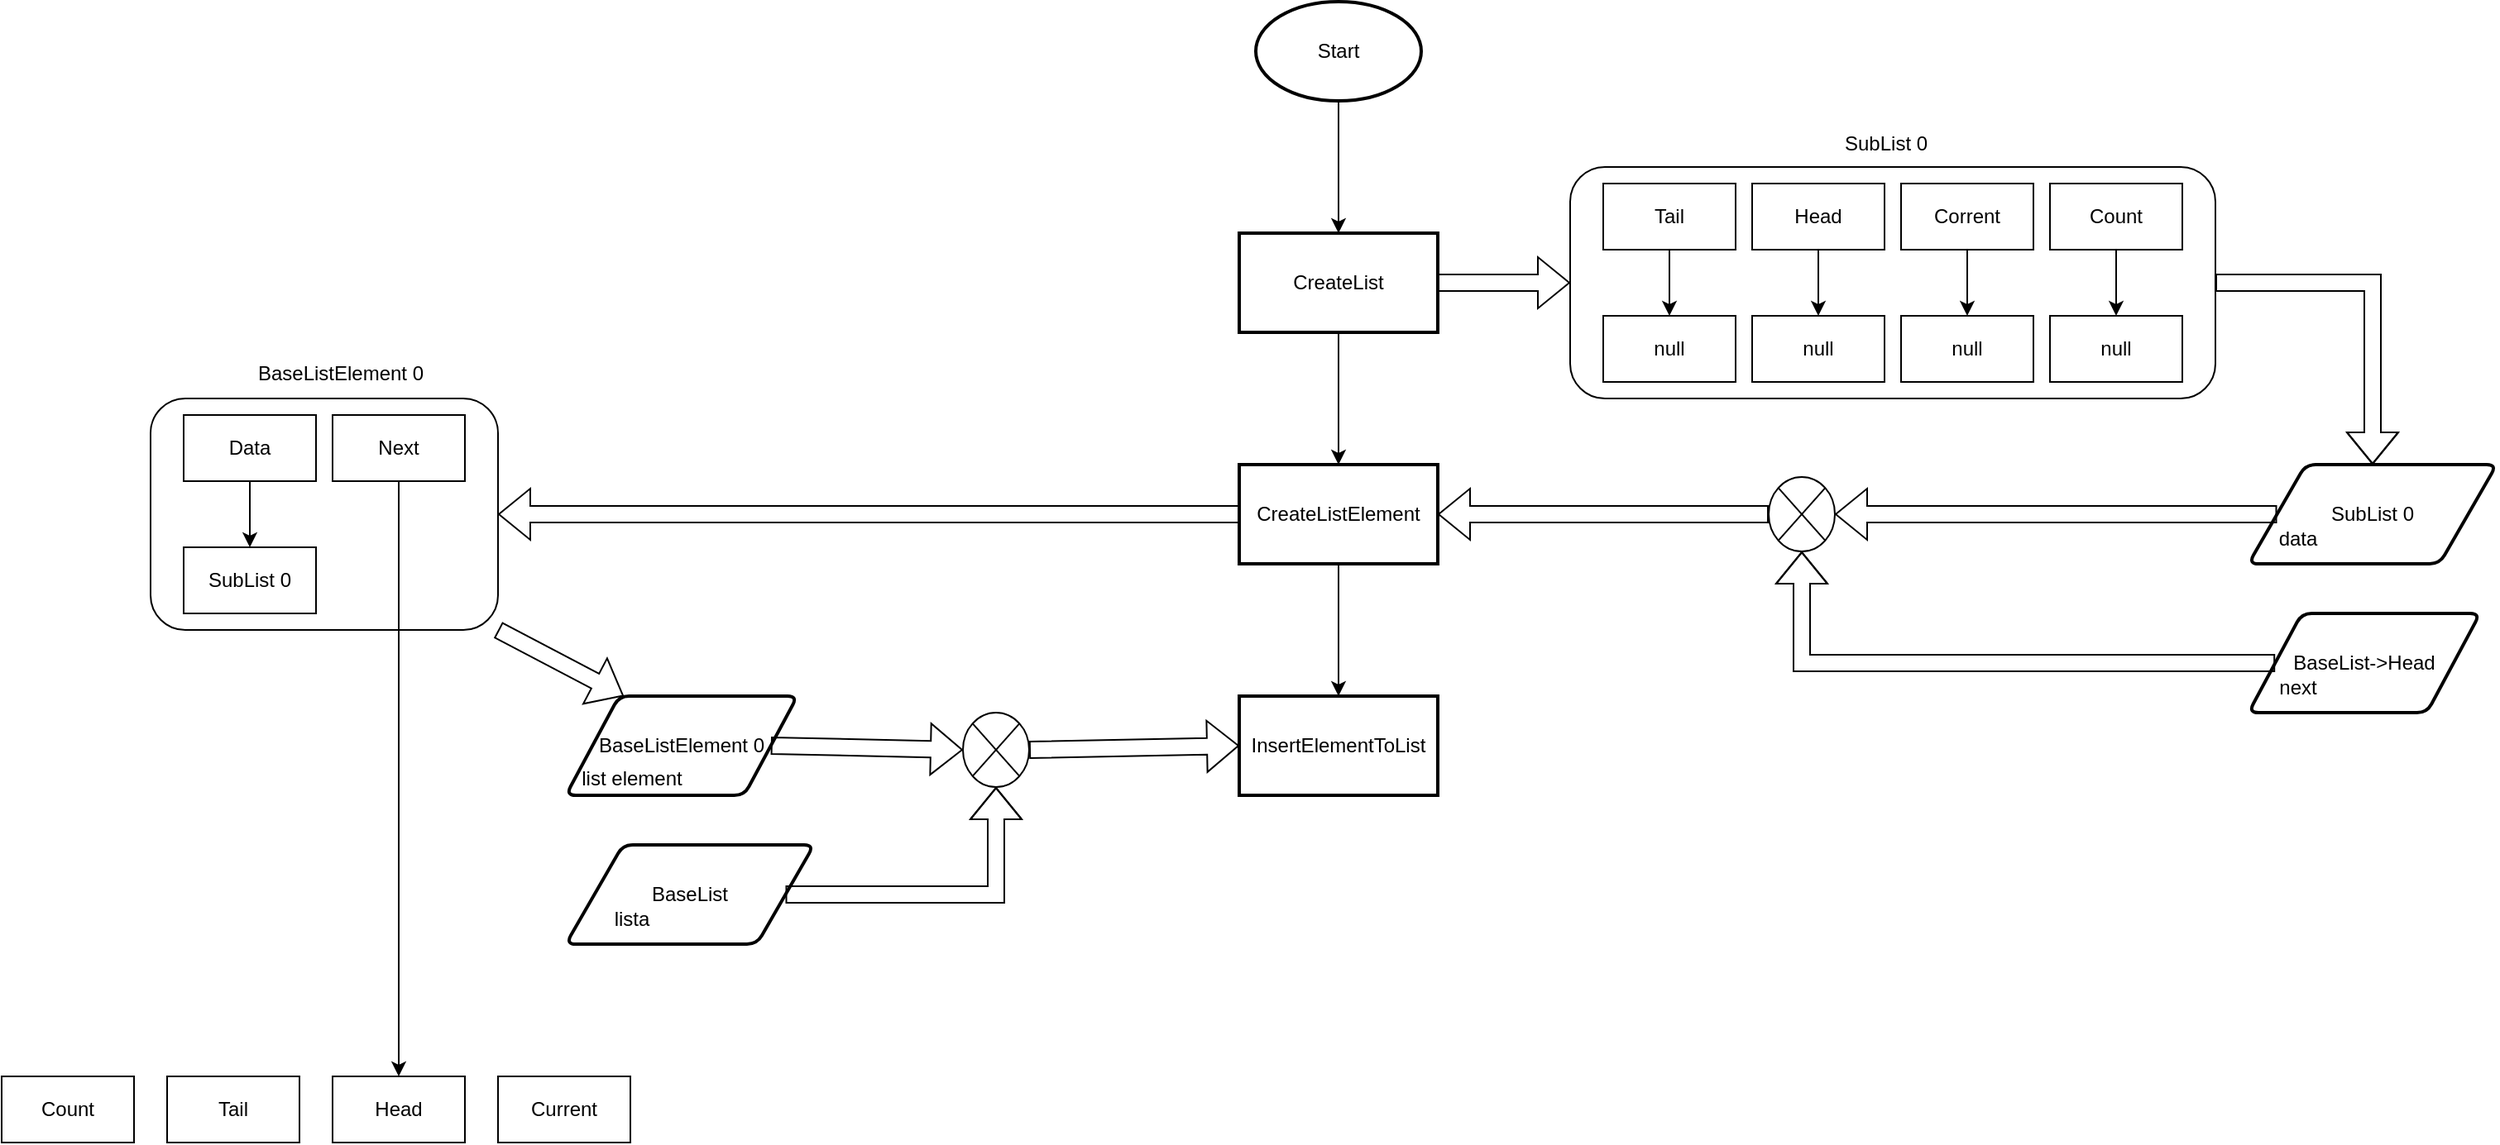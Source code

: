<mxfile version="20.2.3" type="device"><diagram id="NoMA3b4-xiDueNnDrGzJ" name="Strona-1"><mxGraphModel dx="2031" dy="1236" grid="1" gridSize="10" guides="1" tooltips="1" connect="1" arrows="1" fold="1" page="1" pageScale="1" pageWidth="1654" pageHeight="1169" math="0" shadow="0"><root><mxCell id="0"/><mxCell id="1" parent="0"/><mxCell id="ZPTUk8O63N7g1IiZGKGH-3" value="" style="edgeStyle=orthogonalEdgeStyle;rounded=0;orthogonalLoop=1;jettySize=auto;html=1;" edge="1" parent="1" source="ZPTUk8O63N7g1IiZGKGH-1" target="ZPTUk8O63N7g1IiZGKGH-2"><mxGeometry relative="1" as="geometry"/></mxCell><mxCell id="ZPTUk8O63N7g1IiZGKGH-1" value="Start" style="strokeWidth=2;html=1;shape=mxgraph.flowchart.start_1;whiteSpace=wrap;" vertex="1" parent="1"><mxGeometry x="827" y="50" width="100" height="60" as="geometry"/></mxCell><mxCell id="ZPTUk8O63N7g1IiZGKGH-5" value="" style="edgeStyle=orthogonalEdgeStyle;rounded=0;orthogonalLoop=1;jettySize=auto;html=1;" edge="1" parent="1" source="ZPTUk8O63N7g1IiZGKGH-2" target="ZPTUk8O63N7g1IiZGKGH-4"><mxGeometry relative="1" as="geometry"/></mxCell><mxCell id="ZPTUk8O63N7g1IiZGKGH-2" value="CreateList" style="whiteSpace=wrap;html=1;strokeWidth=2;" vertex="1" parent="1"><mxGeometry x="817" y="190" width="120" height="60" as="geometry"/></mxCell><mxCell id="ZPTUk8O63N7g1IiZGKGH-7" value="" style="edgeStyle=orthogonalEdgeStyle;rounded=0;orthogonalLoop=1;jettySize=auto;html=1;" edge="1" parent="1" source="ZPTUk8O63N7g1IiZGKGH-4" target="ZPTUk8O63N7g1IiZGKGH-6"><mxGeometry relative="1" as="geometry"/></mxCell><mxCell id="ZPTUk8O63N7g1IiZGKGH-4" value="CreateListElement" style="whiteSpace=wrap;html=1;strokeWidth=2;" vertex="1" parent="1"><mxGeometry x="817" y="330" width="120" height="60" as="geometry"/></mxCell><mxCell id="ZPTUk8O63N7g1IiZGKGH-6" value="InsertElementToList" style="whiteSpace=wrap;html=1;strokeWidth=2;" vertex="1" parent="1"><mxGeometry x="817" y="470" width="120" height="60" as="geometry"/></mxCell><mxCell id="ZPTUk8O63N7g1IiZGKGH-9" value="SubList 0" style="shape=parallelogram;html=1;strokeWidth=2;perimeter=parallelogramPerimeter;whiteSpace=wrap;rounded=1;arcSize=12;size=0.23;" vertex="1" parent="1"><mxGeometry x="1427" y="330" width="150" height="60" as="geometry"/></mxCell><mxCell id="ZPTUk8O63N7g1IiZGKGH-12" value="BaseList-&amp;gt;Head" style="shape=parallelogram;html=1;strokeWidth=2;perimeter=parallelogramPerimeter;whiteSpace=wrap;rounded=1;arcSize=12;size=0.23;" vertex="1" parent="1"><mxGeometry x="1427" y="420" width="140" height="60" as="geometry"/></mxCell><mxCell id="ZPTUk8O63N7g1IiZGKGH-16" value="data" style="text;html=1;strokeColor=none;fillColor=none;align=center;verticalAlign=middle;whiteSpace=wrap;rounded=0;" vertex="1" parent="1"><mxGeometry x="1427" y="360" width="60" height="30" as="geometry"/></mxCell><mxCell id="ZPTUk8O63N7g1IiZGKGH-17" value="next" style="text;html=1;strokeColor=none;fillColor=none;align=center;verticalAlign=middle;whiteSpace=wrap;rounded=0;" vertex="1" parent="1"><mxGeometry x="1427" y="450" width="60" height="30" as="geometry"/></mxCell><mxCell id="ZPTUk8O63N7g1IiZGKGH-32" value="" style="shape=flexArrow;endArrow=classic;html=1;rounded=0;exitX=1;exitY=0.5;exitDx=0;exitDy=0;entryX=0;entryY=0.5;entryDx=0;entryDy=0;" edge="1" parent="1" source="ZPTUk8O63N7g1IiZGKGH-2" target="ZPTUk8O63N7g1IiZGKGH-18"><mxGeometry width="50" height="50" relative="1" as="geometry"><mxPoint x="957" y="220" as="sourcePoint"/><mxPoint x="1007" y="170" as="targetPoint"/></mxGeometry></mxCell><mxCell id="ZPTUk8O63N7g1IiZGKGH-33" value="" style="group" vertex="1" connectable="0" parent="1"><mxGeometry x="1017" y="150" width="390" height="140" as="geometry"/></mxCell><mxCell id="ZPTUk8O63N7g1IiZGKGH-18" value="" style="rounded=1;whiteSpace=wrap;html=1;" vertex="1" parent="ZPTUk8O63N7g1IiZGKGH-33"><mxGeometry width="390" height="140" as="geometry"/></mxCell><mxCell id="ZPTUk8O63N7g1IiZGKGH-19" value="Tail" style="rounded=0;whiteSpace=wrap;html=1;" vertex="1" parent="ZPTUk8O63N7g1IiZGKGH-33"><mxGeometry x="20" y="10" width="80" height="40" as="geometry"/></mxCell><mxCell id="ZPTUk8O63N7g1IiZGKGH-21" value="Head" style="rounded=0;whiteSpace=wrap;html=1;" vertex="1" parent="ZPTUk8O63N7g1IiZGKGH-33"><mxGeometry x="110" y="10" width="80" height="40" as="geometry"/></mxCell><mxCell id="ZPTUk8O63N7g1IiZGKGH-22" value="Corrent" style="rounded=0;whiteSpace=wrap;html=1;" vertex="1" parent="ZPTUk8O63N7g1IiZGKGH-33"><mxGeometry x="200" y="10" width="80" height="40" as="geometry"/></mxCell><mxCell id="ZPTUk8O63N7g1IiZGKGH-23" value="Count" style="rounded=0;whiteSpace=wrap;html=1;" vertex="1" parent="ZPTUk8O63N7g1IiZGKGH-33"><mxGeometry x="290" y="10" width="80" height="40" as="geometry"/></mxCell><mxCell id="ZPTUk8O63N7g1IiZGKGH-24" value="null" style="rounded=0;whiteSpace=wrap;html=1;" vertex="1" parent="ZPTUk8O63N7g1IiZGKGH-33"><mxGeometry x="20" y="90" width="80" height="40" as="geometry"/></mxCell><mxCell id="ZPTUk8O63N7g1IiZGKGH-25" value="" style="edgeStyle=orthogonalEdgeStyle;rounded=0;orthogonalLoop=1;jettySize=auto;html=1;" edge="1" parent="ZPTUk8O63N7g1IiZGKGH-33" source="ZPTUk8O63N7g1IiZGKGH-19" target="ZPTUk8O63N7g1IiZGKGH-24"><mxGeometry relative="1" as="geometry"/></mxCell><mxCell id="ZPTUk8O63N7g1IiZGKGH-26" value="null" style="rounded=0;whiteSpace=wrap;html=1;" vertex="1" parent="ZPTUk8O63N7g1IiZGKGH-33"><mxGeometry x="110" y="90" width="80" height="40" as="geometry"/></mxCell><mxCell id="ZPTUk8O63N7g1IiZGKGH-27" value="" style="edgeStyle=orthogonalEdgeStyle;rounded=0;orthogonalLoop=1;jettySize=auto;html=1;" edge="1" parent="ZPTUk8O63N7g1IiZGKGH-33" source="ZPTUk8O63N7g1IiZGKGH-21" target="ZPTUk8O63N7g1IiZGKGH-26"><mxGeometry relative="1" as="geometry"/></mxCell><mxCell id="ZPTUk8O63N7g1IiZGKGH-28" value="null" style="rounded=0;whiteSpace=wrap;html=1;" vertex="1" parent="ZPTUk8O63N7g1IiZGKGH-33"><mxGeometry x="200" y="90" width="80" height="40" as="geometry"/></mxCell><mxCell id="ZPTUk8O63N7g1IiZGKGH-29" value="" style="edgeStyle=orthogonalEdgeStyle;rounded=0;orthogonalLoop=1;jettySize=auto;html=1;" edge="1" parent="ZPTUk8O63N7g1IiZGKGH-33" source="ZPTUk8O63N7g1IiZGKGH-22" target="ZPTUk8O63N7g1IiZGKGH-28"><mxGeometry relative="1" as="geometry"/></mxCell><mxCell id="ZPTUk8O63N7g1IiZGKGH-30" value="null" style="rounded=0;whiteSpace=wrap;html=1;" vertex="1" parent="ZPTUk8O63N7g1IiZGKGH-33"><mxGeometry x="290" y="90" width="80" height="40" as="geometry"/></mxCell><mxCell id="ZPTUk8O63N7g1IiZGKGH-31" value="" style="edgeStyle=orthogonalEdgeStyle;rounded=0;orthogonalLoop=1;jettySize=auto;html=1;" edge="1" parent="ZPTUk8O63N7g1IiZGKGH-33" source="ZPTUk8O63N7g1IiZGKGH-23" target="ZPTUk8O63N7g1IiZGKGH-30"><mxGeometry relative="1" as="geometry"/></mxCell><mxCell id="ZPTUk8O63N7g1IiZGKGH-34" value="" style="shape=flexArrow;endArrow=classic;html=1;rounded=0;exitX=1;exitY=0.5;exitDx=0;exitDy=0;entryX=0.5;entryY=0;entryDx=0;entryDy=0;" edge="1" parent="1" source="ZPTUk8O63N7g1IiZGKGH-18" target="ZPTUk8O63N7g1IiZGKGH-9"><mxGeometry width="50" height="50" relative="1" as="geometry"><mxPoint x="1477" y="230" as="sourcePoint"/><mxPoint x="1527" y="180" as="targetPoint"/><Array as="points"><mxPoint x="1502" y="220"/></Array></mxGeometry></mxCell><mxCell id="ZPTUk8O63N7g1IiZGKGH-36" value="" style="verticalLabelPosition=bottom;verticalAlign=top;html=1;shape=mxgraph.flowchart.or;" vertex="1" parent="1"><mxGeometry x="1137" y="337.5" width="40" height="45" as="geometry"/></mxCell><mxCell id="ZPTUk8O63N7g1IiZGKGH-38" value="" style="shape=flexArrow;endArrow=classic;html=1;rounded=0;exitX=0;exitY=0.5;exitDx=0;exitDy=0;exitPerimeter=0;entryX=1;entryY=0.5;entryDx=0;entryDy=0;" edge="1" parent="1" source="ZPTUk8O63N7g1IiZGKGH-36" target="ZPTUk8O63N7g1IiZGKGH-4"><mxGeometry width="50" height="50" relative="1" as="geometry"><mxPoint x="1007" y="380" as="sourcePoint"/><mxPoint x="1057" y="330" as="targetPoint"/></mxGeometry></mxCell><mxCell id="ZPTUk8O63N7g1IiZGKGH-39" value="" style="shape=flexArrow;endArrow=classic;html=1;rounded=0;entryX=1;entryY=0.5;entryDx=0;entryDy=0;entryPerimeter=0;exitX=0;exitY=0.5;exitDx=0;exitDy=0;" edge="1" parent="1" source="ZPTUk8O63N7g1IiZGKGH-9" target="ZPTUk8O63N7g1IiZGKGH-36"><mxGeometry width="50" height="50" relative="1" as="geometry"><mxPoint x="1247" y="380" as="sourcePoint"/><mxPoint x="1297" y="330" as="targetPoint"/></mxGeometry></mxCell><mxCell id="ZPTUk8O63N7g1IiZGKGH-40" value="" style="shape=flexArrow;endArrow=classic;html=1;rounded=0;exitX=0;exitY=0.5;exitDx=0;exitDy=0;entryX=0.5;entryY=1;entryDx=0;entryDy=0;entryPerimeter=0;" edge="1" parent="1" source="ZPTUk8O63N7g1IiZGKGH-12" target="ZPTUk8O63N7g1IiZGKGH-36"><mxGeometry width="50" height="50" relative="1" as="geometry"><mxPoint x="1147" y="450" as="sourcePoint"/><mxPoint x="1197" y="400" as="targetPoint"/><Array as="points"><mxPoint x="1157" y="450"/></Array></mxGeometry></mxCell><mxCell id="ZPTUk8O63N7g1IiZGKGH-42" value="SubList 0" style="text;strokeColor=none;fillColor=none;align=left;verticalAlign=middle;spacingLeft=4;spacingRight=4;overflow=hidden;points=[[0,0.5],[1,0.5]];portConstraint=eastwest;rotatable=0;" vertex="1" parent="1"><mxGeometry x="1177" y="120" width="80" height="30" as="geometry"/></mxCell><mxCell id="ZPTUk8O63N7g1IiZGKGH-51" value="Tail" style="rounded=0;whiteSpace=wrap;html=1;" vertex="1" parent="1"><mxGeometry x="169" y="700" width="80" height="40" as="geometry"/></mxCell><mxCell id="ZPTUk8O63N7g1IiZGKGH-52" value="Head" style="rounded=0;whiteSpace=wrap;html=1;" vertex="1" parent="1"><mxGeometry x="269" y="700" width="80" height="40" as="geometry"/></mxCell><mxCell id="ZPTUk8O63N7g1IiZGKGH-53" value="Current" style="rounded=0;whiteSpace=wrap;html=1;" vertex="1" parent="1"><mxGeometry x="369" y="700" width="80" height="40" as="geometry"/></mxCell><mxCell id="ZPTUk8O63N7g1IiZGKGH-54" value="Count" style="rounded=0;whiteSpace=wrap;html=1;" vertex="1" parent="1"><mxGeometry x="69" y="700" width="80" height="40" as="geometry"/></mxCell><mxCell id="ZPTUk8O63N7g1IiZGKGH-61" value="" style="group" vertex="1" connectable="0" parent="1"><mxGeometry x="159" y="290" width="210" height="140" as="geometry"/></mxCell><mxCell id="ZPTUk8O63N7g1IiZGKGH-43" value="" style="rounded=1;whiteSpace=wrap;html=1;" vertex="1" parent="ZPTUk8O63N7g1IiZGKGH-61"><mxGeometry width="210" height="140" as="geometry"/></mxCell><mxCell id="ZPTUk8O63N7g1IiZGKGH-44" value="Data" style="rounded=0;whiteSpace=wrap;html=1;" vertex="1" parent="ZPTUk8O63N7g1IiZGKGH-61"><mxGeometry x="20" y="10" width="80" height="40" as="geometry"/></mxCell><mxCell id="ZPTUk8O63N7g1IiZGKGH-46" value="Next" style="rounded=0;whiteSpace=wrap;html=1;" vertex="1" parent="ZPTUk8O63N7g1IiZGKGH-61"><mxGeometry x="110" y="10" width="80" height="40" as="geometry"/></mxCell><mxCell id="ZPTUk8O63N7g1IiZGKGH-47" value="SubList 0" style="rounded=0;whiteSpace=wrap;html=1;" vertex="1" parent="ZPTUk8O63N7g1IiZGKGH-61"><mxGeometry x="20" y="90" width="80" height="40" as="geometry"/></mxCell><mxCell id="ZPTUk8O63N7g1IiZGKGH-48" value="" style="edgeStyle=orthogonalEdgeStyle;rounded=0;orthogonalLoop=1;jettySize=auto;html=1;" edge="1" parent="ZPTUk8O63N7g1IiZGKGH-61" source="ZPTUk8O63N7g1IiZGKGH-44" target="ZPTUk8O63N7g1IiZGKGH-47"><mxGeometry relative="1" as="geometry"/></mxCell><mxCell id="ZPTUk8O63N7g1IiZGKGH-62" style="edgeStyle=orthogonalEdgeStyle;rounded=0;orthogonalLoop=1;jettySize=auto;html=1;exitX=0.5;exitY=1;exitDx=0;exitDy=0;entryX=0.5;entryY=0;entryDx=0;entryDy=0;" edge="1" parent="1" source="ZPTUk8O63N7g1IiZGKGH-46" target="ZPTUk8O63N7g1IiZGKGH-52"><mxGeometry relative="1" as="geometry"/></mxCell><mxCell id="ZPTUk8O63N7g1IiZGKGH-63" value="" style="shape=flexArrow;endArrow=classic;html=1;rounded=0;exitX=0;exitY=0.5;exitDx=0;exitDy=0;entryX=1;entryY=0.5;entryDx=0;entryDy=0;" edge="1" parent="1" source="ZPTUk8O63N7g1IiZGKGH-4" target="ZPTUk8O63N7g1IiZGKGH-43"><mxGeometry width="50" height="50" relative="1" as="geometry"><mxPoint x="520" y="360" as="sourcePoint"/><mxPoint x="570" y="310" as="targetPoint"/></mxGeometry></mxCell><mxCell id="ZPTUk8O63N7g1IiZGKGH-64" value="BaseListElement 0" style="text;html=1;strokeColor=none;fillColor=none;align=center;verticalAlign=middle;whiteSpace=wrap;rounded=0;" vertex="1" parent="1"><mxGeometry x="219" y="260" width="110" height="30" as="geometry"/></mxCell><mxCell id="ZPTUk8O63N7g1IiZGKGH-65" value="BaseList" style="shape=parallelogram;html=1;strokeWidth=2;perimeter=parallelogramPerimeter;whiteSpace=wrap;rounded=1;arcSize=12;size=0.23;" vertex="1" parent="1"><mxGeometry x="410" y="560" width="150" height="60" as="geometry"/></mxCell><mxCell id="ZPTUk8O63N7g1IiZGKGH-66" value="BaseListElement 0" style="shape=parallelogram;html=1;strokeWidth=2;perimeter=parallelogramPerimeter;whiteSpace=wrap;rounded=1;arcSize=12;size=0.23;" vertex="1" parent="1"><mxGeometry x="410" y="470" width="140" height="60" as="geometry"/></mxCell><mxCell id="ZPTUk8O63N7g1IiZGKGH-67" value="lista" style="text;html=1;strokeColor=none;fillColor=none;align=center;verticalAlign=middle;whiteSpace=wrap;rounded=0;" vertex="1" parent="1"><mxGeometry x="420" y="590" width="60" height="30" as="geometry"/></mxCell><mxCell id="ZPTUk8O63N7g1IiZGKGH-69" value="list element" style="text;html=1;strokeColor=none;fillColor=none;align=center;verticalAlign=middle;whiteSpace=wrap;rounded=0;" vertex="1" parent="1"><mxGeometry x="410" y="505" width="80" height="30" as="geometry"/></mxCell><mxCell id="ZPTUk8O63N7g1IiZGKGH-70" value="" style="verticalLabelPosition=bottom;verticalAlign=top;html=1;shape=mxgraph.flowchart.or;" vertex="1" parent="1"><mxGeometry x="650" y="480" width="40" height="45" as="geometry"/></mxCell><mxCell id="ZPTUk8O63N7g1IiZGKGH-71" value="" style="shape=flexArrow;endArrow=classic;html=1;rounded=0;entryX=0;entryY=0.5;entryDx=0;entryDy=0;exitX=1;exitY=0.5;exitDx=0;exitDy=0;exitPerimeter=0;" edge="1" parent="1" source="ZPTUk8O63N7g1IiZGKGH-70" target="ZPTUk8O63N7g1IiZGKGH-6"><mxGeometry width="50" height="50" relative="1" as="geometry"><mxPoint x="650" y="640" as="sourcePoint"/><mxPoint x="700" y="590" as="targetPoint"/></mxGeometry></mxCell><mxCell id="ZPTUk8O63N7g1IiZGKGH-72" value="" style="shape=flexArrow;endArrow=classic;html=1;rounded=0;exitX=1;exitY=0.5;exitDx=0;exitDy=0;entryX=0;entryY=0.5;entryDx=0;entryDy=0;entryPerimeter=0;" edge="1" parent="1" source="ZPTUk8O63N7g1IiZGKGH-66" target="ZPTUk8O63N7g1IiZGKGH-70"><mxGeometry width="50" height="50" relative="1" as="geometry"><mxPoint x="600" y="460" as="sourcePoint"/><mxPoint x="650" y="410" as="targetPoint"/></mxGeometry></mxCell><mxCell id="ZPTUk8O63N7g1IiZGKGH-73" value="" style="shape=flexArrow;endArrow=classic;html=1;rounded=0;exitX=1;exitY=0.5;exitDx=0;exitDy=0;entryX=0.5;entryY=1;entryDx=0;entryDy=0;entryPerimeter=0;" edge="1" parent="1" source="ZPTUk8O63N7g1IiZGKGH-65" target="ZPTUk8O63N7g1IiZGKGH-70"><mxGeometry width="50" height="50" relative="1" as="geometry"><mxPoint x="720" y="770" as="sourcePoint"/><mxPoint x="770" y="720" as="targetPoint"/><Array as="points"><mxPoint x="670" y="590"/></Array></mxGeometry></mxCell><mxCell id="ZPTUk8O63N7g1IiZGKGH-74" value="" style="shape=flexArrow;endArrow=classic;html=1;rounded=0;exitX=1;exitY=1;exitDx=0;exitDy=0;entryX=0.25;entryY=0;entryDx=0;entryDy=0;" edge="1" parent="1" source="ZPTUk8O63N7g1IiZGKGH-43" target="ZPTUk8O63N7g1IiZGKGH-66"><mxGeometry width="50" height="50" relative="1" as="geometry"><mxPoint x="399" y="432.5" as="sourcePoint"/><mxPoint x="449" y="382.5" as="targetPoint"/></mxGeometry></mxCell></root></mxGraphModel></diagram></mxfile>